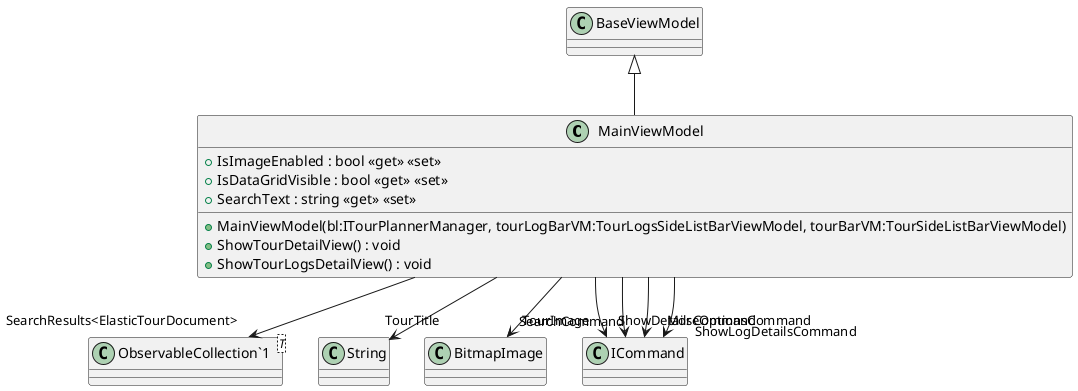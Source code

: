 @startuml
class MainViewModel {
    + IsImageEnabled : bool <<get>> <<set>>
    + IsDataGridVisible : bool <<get>> <<set>>
    + SearchText : string <<get>> <<set>>
    + MainViewModel(bl:ITourPlannerManager, tourLogBarVM:TourLogsSideListBarViewModel, tourBarVM:TourSideListBarViewModel)
    + ShowTourDetailView() : void
    + ShowTourLogsDetailView() : void
}
class "ObservableCollection`1"<T> {
}
BaseViewModel <|-- MainViewModel
MainViewModel --> "TourTitle" String
MainViewModel --> "TourImage" BitmapImage
MainViewModel --> "SearchResults<ElasticTourDocument>" "ObservableCollection`1"
MainViewModel --> "ShowDetailsCommand" ICommand
MainViewModel --> "ShowLogDetailsCommand" ICommand
MainViewModel --> "MoreOptionsCommand" ICommand
MainViewModel --> "SearchCommand" ICommand
@enduml
